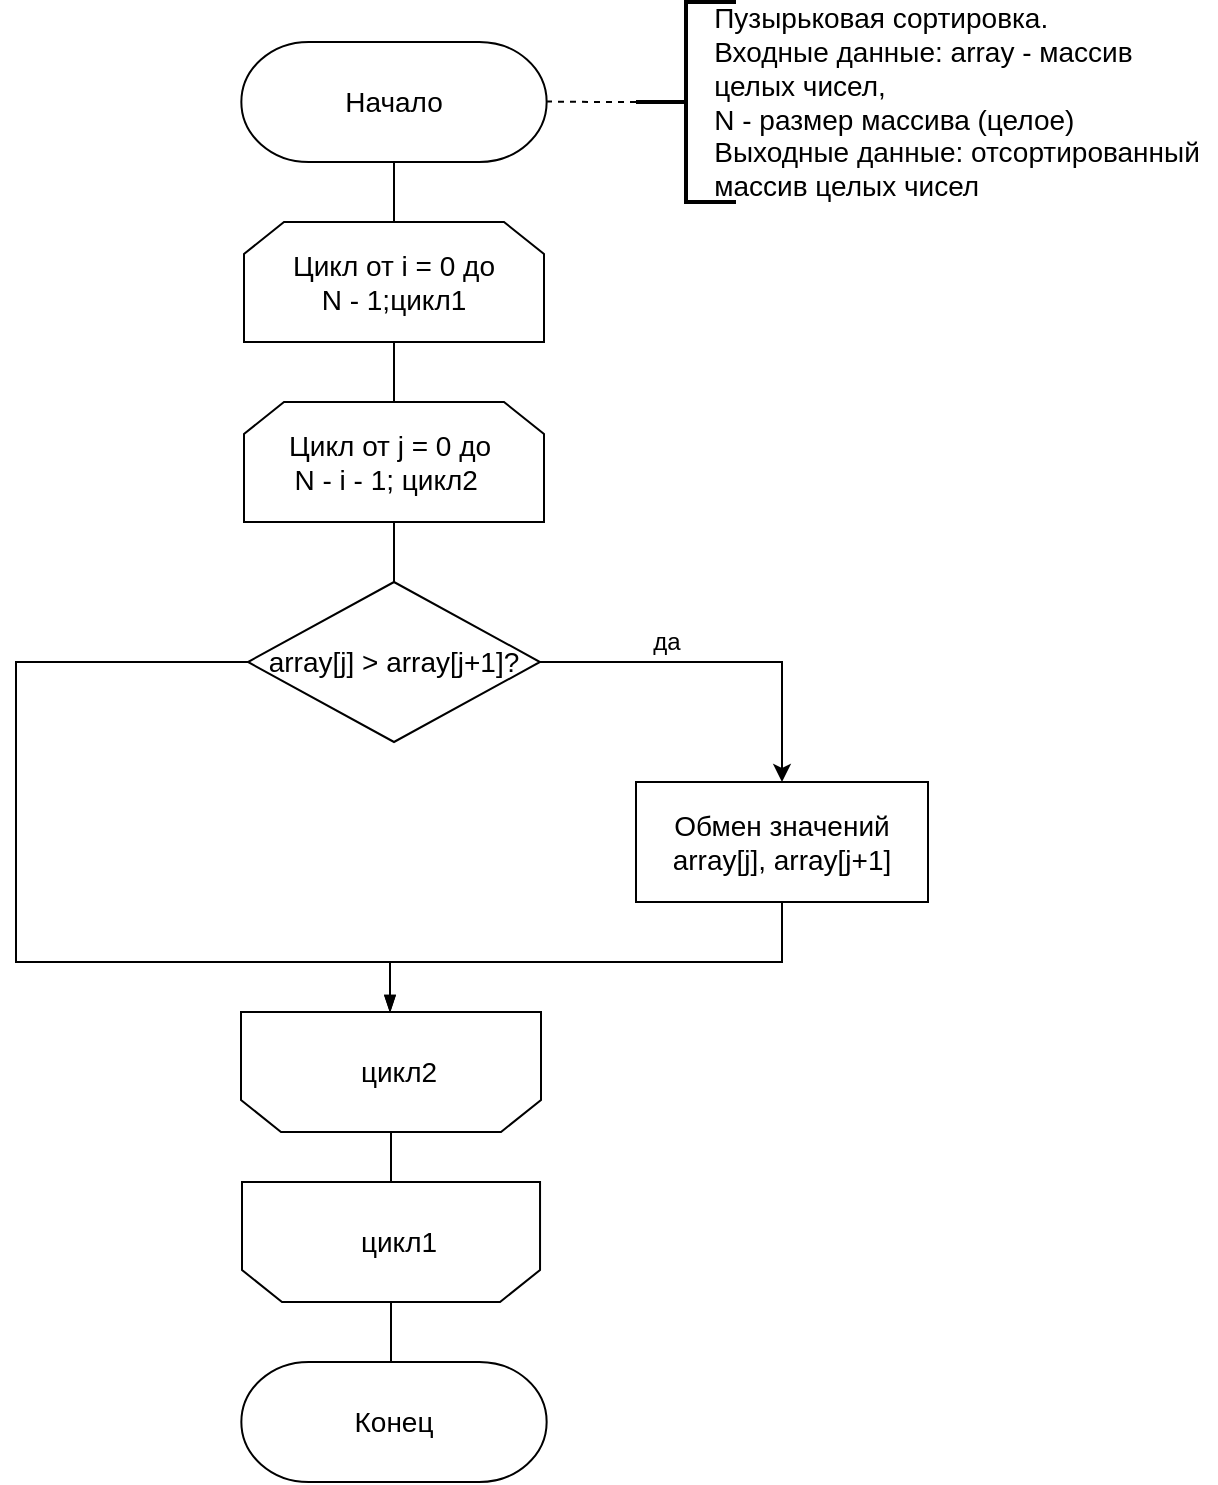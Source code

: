 <mxfile version="14.9.6" type="device" pages="3"><diagram id="3f9QwwSYPs1zI0FzCwdm" name="Пузырек"><mxGraphModel dx="1024" dy="592" grid="1" gridSize="10" guides="1" tooltips="1" connect="1" arrows="1" fold="1" page="1" pageScale="1" pageWidth="827" pageHeight="1169" math="0" shadow="0"><root><mxCell id="0"/><mxCell id="1" parent="0"/><mxCell id="-dgAbzvQt4ULnvK_2v5Q-36" style="edgeStyle=orthogonalEdgeStyle;rounded=0;orthogonalLoop=1;jettySize=auto;html=1;entryX=0.5;entryY=0;entryDx=0;entryDy=0;endArrow=none;endFill=0;" parent="1" source="-dgAbzvQt4ULnvK_2v5Q-1" target="-dgAbzvQt4ULnvK_2v5Q-3" edge="1"><mxGeometry relative="1" as="geometry"/></mxCell><mxCell id="-dgAbzvQt4ULnvK_2v5Q-1" value="&lt;span style=&quot;font-size: 14px&quot;&gt;Начало&lt;/span&gt;" style="strokeWidth=1;html=1;shape=stencil(xVVNb4MwDP01HJmAaFV7nFh37GWTdnapC1FDgpysH/9+gYBaSukgl0kc8Hvwnu3YSsBSXUCFQRJJKDFg70GSfCGVXIJRZAPLFA5eRC48uXC1dCHoCjPjsCMQh61Ax2hD6oAnvjOtApcFEjc1y9ZB9Ga/qR+WZkpKK8KV1D3mhrdiwKX9Nzo7sejl1dlc2thFlXUo0SD10GtxGwcEyYe3UzzN6dPDqV9R5/uX0/d8p9jPae3TvfjeLJ7YwY1HYQ/slquJB+Zl16nPr86rmQO7ydWN2LHUImMLyNItZIec1I/cPUyygnq5B0RHl+qI1+zZ3Xw/q79TEFzeKCyW8xWAMvtC3eC3k06Xfk7nEM5ch6QM1G3o6QugHEOrE+4F5D1KnxCrG7g9+8fpLjwqvuvZNIl/LNnnjDOhND7ZBIsP5qxBR4aTpXtF+GRq91wIdzuNLcRAoEHdXdkAvw==);whiteSpace=wrap;" parent="1" vertex="1"><mxGeometry x="279" y="70" width="220" height="60" as="geometry"/></mxCell><mxCell id="-dgAbzvQt4ULnvK_2v5Q-35" style="edgeStyle=orthogonalEdgeStyle;rounded=0;orthogonalLoop=1;jettySize=auto;html=1;entryX=0.5;entryY=0;entryDx=0;entryDy=0;endArrow=none;endFill=0;" parent="1" source="-dgAbzvQt4ULnvK_2v5Q-3" target="-dgAbzvQt4ULnvK_2v5Q-7" edge="1"><mxGeometry relative="1" as="geometry"/></mxCell><mxCell id="-dgAbzvQt4ULnvK_2v5Q-3" value="&lt;font style=&quot;font-size: 14px&quot;&gt;Цикл от i = 0 до &lt;br&gt;N - 1;цикл1&lt;/font&gt;" style="shape=loopLimit;whiteSpace=wrap;html=1;" parent="1" vertex="1"><mxGeometry x="314" y="160" width="150" height="60" as="geometry"/></mxCell><mxCell id="-dgAbzvQt4ULnvK_2v5Q-29" style="edgeStyle=orthogonalEdgeStyle;rounded=0;orthogonalLoop=1;jettySize=auto;html=1;exitX=0.5;exitY=1;exitDx=0;exitDy=0;entryX=0.5;entryY=1;entryDx=0;entryDy=0;endArrow=blockThin;endFill=1;" parent="1" source="-dgAbzvQt4ULnvK_2v5Q-4" target="-dgAbzvQt4ULnvK_2v5Q-11" edge="1"><mxGeometry relative="1" as="geometry"><Array as="points"><mxPoint x="583" y="530"/><mxPoint x="387" y="530"/><mxPoint x="387" y="555"/></Array></mxGeometry></mxCell><mxCell id="-dgAbzvQt4ULnvK_2v5Q-4" value="&lt;font style=&quot;font-size: 14px&quot;&gt;Обмен значений&lt;br&gt;array[j], array[j+1]&lt;/font&gt;" style="rounded=0;whiteSpace=wrap;html=1;" parent="1" vertex="1"><mxGeometry x="510" y="440" width="146" height="60" as="geometry"/></mxCell><mxCell id="-dgAbzvQt4ULnvK_2v5Q-37" style="edgeStyle=orthogonalEdgeStyle;rounded=0;orthogonalLoop=1;jettySize=auto;html=1;exitX=0;exitY=0.5;exitDx=0;exitDy=0;exitPerimeter=0;entryX=1;entryY=0.5;entryDx=0;entryDy=0;entryPerimeter=0;endArrow=none;endFill=0;dashed=1;" parent="1" source="-dgAbzvQt4ULnvK_2v5Q-5" target="-dgAbzvQt4ULnvK_2v5Q-1" edge="1"><mxGeometry relative="1" as="geometry"/></mxCell><mxCell id="-dgAbzvQt4ULnvK_2v5Q-39" value="" style="edgeStyle=orthogonalEdgeStyle;rounded=0;orthogonalLoop=1;jettySize=auto;html=1;dashed=1;endArrow=none;endFill=0;entryX=0.848;entryY=0.496;entryDx=0;entryDy=0;entryPerimeter=0;" parent="1" source="-dgAbzvQt4ULnvK_2v5Q-5" target="-dgAbzvQt4ULnvK_2v5Q-1" edge="1"><mxGeometry relative="1" as="geometry"/></mxCell><mxCell id="-dgAbzvQt4ULnvK_2v5Q-5" value="" style="strokeWidth=2;html=1;shape=mxgraph.flowchart.annotation_2;align=left;labelPosition=right;pointerEvents=1;" parent="1" vertex="1"><mxGeometry x="510" y="50" width="50" height="100" as="geometry"/></mxCell><mxCell id="-dgAbzvQt4ULnvK_2v5Q-6" value="&lt;div style=&quot;text-align: left&quot;&gt;&lt;span style=&quot;font-size: 14px&quot;&gt;Пузырьковая сортировка.&lt;/span&gt;&lt;/div&gt;&lt;font style=&quot;font-size: 14px&quot;&gt;&lt;div style=&quot;text-align: left&quot;&gt;&lt;span&gt;Входные данные: array - массив&lt;/span&gt;&lt;/div&gt;&lt;div style=&quot;text-align: left&quot;&gt;&lt;span&gt;целых чисел,&lt;/span&gt;&lt;/div&gt;&lt;div style=&quot;text-align: left&quot;&gt;&lt;span&gt;N - размер массива (целое)&lt;/span&gt;&lt;/div&gt;&lt;div style=&quot;text-align: left&quot;&gt;&lt;span&gt;Выходные данные: отсортированный&lt;/span&gt;&lt;/div&gt;&lt;div style=&quot;text-align: left&quot;&gt;&lt;span&gt;массив целых чисел&lt;/span&gt;&lt;/div&gt;&lt;/font&gt;" style="text;html=1;align=center;verticalAlign=middle;resizable=0;points=[];autosize=1;strokeColor=none;" parent="1" vertex="1"><mxGeometry x="540" y="55" width="260" height="90" as="geometry"/></mxCell><mxCell id="-dgAbzvQt4ULnvK_2v5Q-7" value="&lt;span style=&quot;font-size: 14px&quot;&gt;Цикл от j = 0 до&amp;nbsp;&lt;br&gt;N - i - 1; цикл2&amp;nbsp;&amp;nbsp;&lt;/span&gt;" style="shape=loopLimit;whiteSpace=wrap;html=1;" parent="1" vertex="1"><mxGeometry x="314" y="250" width="150" height="60" as="geometry"/></mxCell><mxCell id="-dgAbzvQt4ULnvK_2v5Q-9" style="edgeStyle=orthogonalEdgeStyle;rounded=0;orthogonalLoop=1;jettySize=auto;html=1;entryX=0.5;entryY=0;entryDx=0;entryDy=0;" parent="1" source="-dgAbzvQt4ULnvK_2v5Q-8" target="-dgAbzvQt4ULnvK_2v5Q-4" edge="1"><mxGeometry relative="1" as="geometry"/></mxCell><mxCell id="-dgAbzvQt4ULnvK_2v5Q-28" style="edgeStyle=orthogonalEdgeStyle;rounded=0;orthogonalLoop=1;jettySize=auto;html=1;exitX=0.5;exitY=0;exitDx=0;exitDy=0;exitPerimeter=0;entryX=0.5;entryY=1;entryDx=0;entryDy=0;endArrow=none;endFill=0;" parent="1" source="-dgAbzvQt4ULnvK_2v5Q-8" target="-dgAbzvQt4ULnvK_2v5Q-7" edge="1"><mxGeometry relative="1" as="geometry"/></mxCell><mxCell id="-dgAbzvQt4ULnvK_2v5Q-32" style="edgeStyle=orthogonalEdgeStyle;rounded=0;orthogonalLoop=1;jettySize=auto;html=1;exitX=0;exitY=0.5;exitDx=0;exitDy=0;exitPerimeter=0;entryX=0.5;entryY=1;entryDx=0;entryDy=0;endArrow=blockThin;endFill=1;" parent="1" source="-dgAbzvQt4ULnvK_2v5Q-8" target="-dgAbzvQt4ULnvK_2v5Q-11" edge="1"><mxGeometry relative="1" as="geometry"><Array as="points"><mxPoint x="200" y="380"/><mxPoint x="200" y="530"/><mxPoint x="387" y="530"/><mxPoint x="387" y="555"/></Array></mxGeometry></mxCell><mxCell id="-dgAbzvQt4ULnvK_2v5Q-8" value="&lt;font style=&quot;font-size: 14px&quot;&gt;array[j] &amp;gt; array[j+1]?&lt;/font&gt;" style="strokeWidth=1;html=1;shape=mxgraph.flowchart.decision;whiteSpace=wrap;" parent="1" vertex="1"><mxGeometry x="316" y="340" width="146" height="80" as="geometry"/></mxCell><mxCell id="-dgAbzvQt4ULnvK_2v5Q-10" value="да&lt;br&gt;" style="text;html=1;align=center;verticalAlign=middle;resizable=0;points=[];autosize=1;strokeColor=none;" parent="1" vertex="1"><mxGeometry x="510" y="360" width="30" height="20" as="geometry"/></mxCell><mxCell id="-dgAbzvQt4ULnvK_2v5Q-13" value="" style="group" parent="1" vertex="1" connectable="0"><mxGeometry x="312.5" y="555" width="153" height="60" as="geometry"/></mxCell><mxCell id="-dgAbzvQt4ULnvK_2v5Q-11" value="" style="shape=loopLimit;whiteSpace=wrap;html=1;rotation=-180;" parent="-dgAbzvQt4ULnvK_2v5Q-13" vertex="1"><mxGeometry width="150" height="60" as="geometry"/></mxCell><mxCell id="-dgAbzvQt4ULnvK_2v5Q-12" value="&lt;span style=&quot;font-size: 14px&quot;&gt;цикл2&lt;/span&gt;" style="text;html=1;align=center;verticalAlign=middle;resizable=0;points=[];autosize=1;strokeColor=none;" parent="-dgAbzvQt4ULnvK_2v5Q-13" vertex="1"><mxGeometry x="53" y="20" width="50" height="20" as="geometry"/></mxCell><mxCell id="-dgAbzvQt4ULnvK_2v5Q-14" value="" style="group" parent="1" vertex="1" connectable="0"><mxGeometry x="313" y="640" width="152" height="60" as="geometry"/></mxCell><mxCell id="-dgAbzvQt4ULnvK_2v5Q-15" value="" style="shape=loopLimit;whiteSpace=wrap;html=1;rotation=-180;" parent="-dgAbzvQt4ULnvK_2v5Q-14" vertex="1"><mxGeometry width="149.02" height="60" as="geometry"/></mxCell><mxCell id="-dgAbzvQt4ULnvK_2v5Q-16" value="&lt;span style=&quot;font-size: 14px&quot;&gt;цикл1&lt;/span&gt;" style="text;html=1;align=center;verticalAlign=middle;resizable=0;points=[];autosize=1;strokeColor=none;" parent="-dgAbzvQt4ULnvK_2v5Q-14" vertex="1"><mxGeometry x="52.882" y="20" width="50" height="20" as="geometry"/></mxCell><mxCell id="-dgAbzvQt4ULnvK_2v5Q-24" style="edgeStyle=orthogonalEdgeStyle;rounded=0;orthogonalLoop=1;jettySize=auto;html=1;exitX=0.5;exitY=0;exitDx=0;exitDy=0;entryX=0.5;entryY=0;entryDx=0;entryDy=0;entryPerimeter=0;endArrow=none;endFill=0;" parent="1" source="-dgAbzvQt4ULnvK_2v5Q-15" edge="1"><mxGeometry relative="1" as="geometry"><mxPoint x="387.51" y="730" as="targetPoint"/></mxGeometry></mxCell><mxCell id="-dgAbzvQt4ULnvK_2v5Q-33" style="edgeStyle=orthogonalEdgeStyle;rounded=0;orthogonalLoop=1;jettySize=auto;html=1;exitX=0.5;exitY=1;exitDx=0;exitDy=0;entryX=0.5;entryY=0;entryDx=0;entryDy=0;endArrow=none;endFill=0;" parent="1" source="-dgAbzvQt4ULnvK_2v5Q-15" target="-dgAbzvQt4ULnvK_2v5Q-11" edge="1"><mxGeometry relative="1" as="geometry"/></mxCell><mxCell id="-dgAbzvQt4ULnvK_2v5Q-38" value="&lt;span style=&quot;font-size: 14px&quot;&gt;Конец&lt;/span&gt;" style="strokeWidth=1;html=1;shape=stencil(xVVNb4MwDP01HJmAaFV7nFh37GWTdnapC1FDgpysH/9+gYBaSukgl0kc8Hvwnu3YSsBSXUCFQRJJKDFg70GSfCGVXIJRZAPLFA5eRC48uXC1dCHoCjPjsCMQh61Ax2hD6oAnvjOtApcFEjc1y9ZB9Ga/qR+WZkpKK8KV1D3mhrdiwKX9Nzo7sejl1dlc2thFlXUo0SD10GtxGwcEyYe3UzzN6dPDqV9R5/uX0/d8p9jPae3TvfjeLJ7YwY1HYQ/slquJB+Zl16nPr86rmQO7ydWN2LHUImMLyNItZIec1I/cPUyygnq5B0RHl+qI1+zZ3Xw/q79TEFzeKCyW8xWAMvtC3eC3k06Xfk7nEM5ch6QM1G3o6QugHEOrE+4F5D1KnxCrG7g9+8fpLjwqvuvZNIl/LNnnjDOhND7ZBIsP5qxBR4aTpXtF+GRq91wIdzuNLcRAoEHdXdkAvw==);whiteSpace=wrap;" parent="1" vertex="1"><mxGeometry x="279" y="730" width="220" height="60" as="geometry"/></mxCell></root></mxGraphModel></diagram><diagram id="MazqlIZE_Ca53F0Nm9e_" name="Вставки"><mxGraphModel dx="1024" dy="592" grid="1" gridSize="10" guides="1" tooltips="1" connect="1" arrows="1" fold="1" page="1" pageScale="1" pageWidth="827" pageHeight="1169" math="0" shadow="0"><root><mxCell id="u4W8JW2jcw6BL1xKexpF-0"/><mxCell id="u4W8JW2jcw6BL1xKexpF-1" parent="u4W8JW2jcw6BL1xKexpF-0"/><mxCell id="GXJ46AXA96LiF7tt_NYG-1" style="edgeStyle=orthogonalEdgeStyle;rounded=0;orthogonalLoop=1;jettySize=auto;html=1;exitX=0.5;exitY=1;exitDx=0;exitDy=0;exitPerimeter=0;entryX=0.5;entryY=0;entryDx=0;entryDy=0;endArrow=none;endFill=0;" parent="u4W8JW2jcw6BL1xKexpF-1" source="escH1NnZ0z8jq-1vhIXF-0" target="GXJ46AXA96LiF7tt_NYG-0" edge="1"><mxGeometry relative="1" as="geometry"/></mxCell><mxCell id="escH1NnZ0z8jq-1vhIXF-0" value="&lt;span style=&quot;font-size: 14px&quot;&gt;Начало&lt;/span&gt;" style="strokeWidth=1;html=1;shape=stencil(xVVNb4MwDP01HJmAaFV7nFh37GWTdnapC1FDgpysH/9+gYBaSukgl0kc8Hvwnu3YSsBSXUCFQRJJKDFg70GSfCGVXIJRZAPLFA5eRC48uXC1dCHoCjPjsCMQh61Ax2hD6oAnvjOtApcFEjc1y9ZB9Ga/qR+WZkpKK8KV1D3mhrdiwKX9Nzo7sejl1dlc2thFlXUo0SD10GtxGwcEyYe3UzzN6dPDqV9R5/uX0/d8p9jPae3TvfjeLJ7YwY1HYQ/slquJB+Zl16nPr86rmQO7ydWN2LHUImMLyNItZIec1I/cPUyygnq5B0RHl+qI1+zZ3Xw/q79TEFzeKCyW8xWAMvtC3eC3k06Xfk7nEM5ch6QM1G3o6QugHEOrE+4F5D1KnxCrG7g9+8fpLjwqvuvZNIl/LNnnjDOhND7ZBIsP5qxBR4aTpXtF+GRq91wIdzuNLcRAoEHdXdkAvw==);whiteSpace=wrap;" parent="u4W8JW2jcw6BL1xKexpF-1" vertex="1"><mxGeometry x="279" y="70" width="211" height="60" as="geometry"/></mxCell><mxCell id="escH1NnZ0z8jq-1vhIXF-1" value="" style="edgeStyle=orthogonalEdgeStyle;rounded=0;orthogonalLoop=1;jettySize=auto;html=1;dashed=1;endArrow=none;endFill=0;entryX=0.848;entryY=0.496;entryDx=0;entryDy=0;entryPerimeter=0;" parent="u4W8JW2jcw6BL1xKexpF-1" target="escH1NnZ0z8jq-1vhIXF-0" edge="1"><mxGeometry relative="1" as="geometry"><mxPoint x="510" y="100.0" as="sourcePoint"/></mxGeometry></mxCell><mxCell id="escH1NnZ0z8jq-1vhIXF-2" value="&lt;div style=&quot;text-align: left&quot;&gt;&lt;span style=&quot;font-size: 14px&quot;&gt;Сортировка простыми вставками.&lt;/span&gt;&lt;/div&gt;&lt;font style=&quot;font-size: 14px&quot;&gt;&lt;div style=&quot;text-align: left&quot;&gt;&lt;span&gt;Входные данные: array - массив&lt;/span&gt;&lt;/div&gt;&lt;div style=&quot;text-align: left&quot;&gt;&lt;span&gt;целых чисел,&lt;/span&gt;&lt;/div&gt;&lt;div style=&quot;text-align: left&quot;&gt;&lt;span&gt;N - размер массива (целое)&lt;/span&gt;&lt;/div&gt;&lt;div style=&quot;text-align: left&quot;&gt;&lt;span&gt;Выходные данные: отсортированный&lt;/span&gt;&lt;/div&gt;&lt;div style=&quot;text-align: left&quot;&gt;&lt;span&gt;массив целых чисел&lt;/span&gt;&lt;/div&gt;&lt;/font&gt;" style="text;html=1;align=center;verticalAlign=middle;resizable=0;points=[];autosize=1;strokeColor=none;" parent="u4W8JW2jcw6BL1xKexpF-1" vertex="1"><mxGeometry x="540" y="55" width="260" height="90" as="geometry"/></mxCell><mxCell id="K2yse5BL2X8jRYvxI6nf-0" value="" style="strokeWidth=2;html=1;shape=mxgraph.flowchart.annotation_2;align=left;labelPosition=right;pointerEvents=1;" parent="u4W8JW2jcw6BL1xKexpF-1" vertex="1"><mxGeometry x="510" y="50" width="50" height="100" as="geometry"/></mxCell><mxCell id="Azb66aeJA8d8vzKg7FQl-8" style="edgeStyle=orthogonalEdgeStyle;rounded=0;orthogonalLoop=1;jettySize=auto;html=1;exitX=0.5;exitY=1;exitDx=0;exitDy=0;entryX=0.5;entryY=0;entryDx=0;entryDy=0;endArrow=none;endFill=0;" parent="u4W8JW2jcw6BL1xKexpF-1" source="GXJ46AXA96LiF7tt_NYG-0" target="3IMk8cEELTKe3vllj24T-0" edge="1"><mxGeometry relative="1" as="geometry"/></mxCell><mxCell id="GXJ46AXA96LiF7tt_NYG-0" value="&lt;font style=&quot;font-size: 14px&quot;&gt;Цикл от i = 1 до &lt;br&gt;N - 1; цикл1&lt;/font&gt;" style="shape=loopLimit;whiteSpace=wrap;html=1;" parent="u4W8JW2jcw6BL1xKexpF-1" vertex="1"><mxGeometry x="314" y="160" width="146" height="60" as="geometry"/></mxCell><mxCell id="esK_fhXN_T0fIrZUu6RA-1" style="edgeStyle=orthogonalEdgeStyle;rounded=0;orthogonalLoop=1;jettySize=auto;html=1;exitX=0.5;exitY=1;exitDx=0;exitDy=0;entryX=0.5;entryY=0;entryDx=0;entryDy=0;endArrow=none;endFill=0;" parent="u4W8JW2jcw6BL1xKexpF-1" source="3IMk8cEELTKe3vllj24T-0" target="esK_fhXN_T0fIrZUu6RA-0" edge="1"><mxGeometry relative="1" as="geometry"/></mxCell><mxCell id="3IMk8cEELTKe3vllj24T-0" value="&lt;span style=&quot;font-size: 14px&quot;&gt;&amp;nbsp;Присвоить select_item значение array[i]&lt;/span&gt;" style="rounded=0;whiteSpace=wrap;html=1;" parent="u4W8JW2jcw6BL1xKexpF-1" vertex="1"><mxGeometry x="314" y="250" width="146" height="60" as="geometry"/></mxCell><mxCell id="Azb66aeJA8d8vzKg7FQl-14" style="edgeStyle=orthogonalEdgeStyle;rounded=0;orthogonalLoop=1;jettySize=auto;html=1;exitX=0;exitY=0.5;exitDx=0;exitDy=0;exitPerimeter=0;entryX=0.5;entryY=0;entryDx=0;entryDy=0;endArrow=blockThin;endFill=1;" parent="u4W8JW2jcw6BL1xKexpF-1" source="Azb66aeJA8d8vzKg7FQl-0" target="Azb66aeJA8d8vzKg7FQl-13" edge="1"><mxGeometry relative="1" as="geometry"><Array as="points"><mxPoint x="240" y="470"/><mxPoint x="240" y="740"/><mxPoint x="389" y="740"/></Array></mxGeometry></mxCell><mxCell id="esK_fhXN_T0fIrZUu6RA-3" style="edgeStyle=orthogonalEdgeStyle;rounded=0;orthogonalLoop=1;jettySize=auto;html=1;exitX=0.5;exitY=1;exitDx=0;exitDy=0;exitPerimeter=0;entryX=0.5;entryY=0;entryDx=0;entryDy=0;endArrow=none;endFill=0;" parent="u4W8JW2jcw6BL1xKexpF-1" source="Azb66aeJA8d8vzKg7FQl-0" target="Azb66aeJA8d8vzKg7FQl-9" edge="1"><mxGeometry relative="1" as="geometry"/></mxCell><mxCell id="Azb66aeJA8d8vzKg7FQl-0" value="&lt;span style=&quot;font-size: 14px&quot;&gt;j &amp;gt;= 0 и &lt;br&gt;select_item &amp;lt; &lt;br&gt;array[j]?&lt;/span&gt;" style="strokeWidth=1;html=1;shape=mxgraph.flowchart.decision;whiteSpace=wrap;" parent="u4W8JW2jcw6BL1xKexpF-1" vertex="1"><mxGeometry x="316" y="430" width="146" height="80" as="geometry"/></mxCell><mxCell id="Azb66aeJA8d8vzKg7FQl-4" style="edgeStyle=orthogonalEdgeStyle;rounded=0;orthogonalLoop=1;jettySize=auto;html=1;exitX=0.5;exitY=1;exitDx=0;exitDy=0;entryX=0.5;entryY=0;entryDx=0;entryDy=0;endArrow=none;endFill=0;" parent="u4W8JW2jcw6BL1xKexpF-1" edge="1"><mxGeometry relative="1" as="geometry"><mxPoint x="389" y="600" as="sourcePoint"/><mxPoint x="389" y="630" as="targetPoint"/></mxGeometry></mxCell><mxCell id="Azb66aeJA8d8vzKg7FQl-6" value="&amp;nbsp;да" style="text;html=1;align=center;verticalAlign=middle;resizable=0;points=[];autosize=1;strokeColor=none;" parent="u4W8JW2jcw6BL1xKexpF-1" vertex="1"><mxGeometry x="399" y="510" width="30" height="20" as="geometry"/></mxCell><mxCell id="Azb66aeJA8d8vzKg7FQl-9" value="&lt;span style=&quot;font-size: 14px&quot;&gt;Присвоить array[j+1] значение array[j]&lt;/span&gt;" style="rounded=0;whiteSpace=wrap;html=1;" parent="u4W8JW2jcw6BL1xKexpF-1" vertex="1"><mxGeometry x="316" y="540" width="146" height="60" as="geometry"/></mxCell><mxCell id="Azb66aeJA8d8vzKg7FQl-12" style="edgeStyle=orthogonalEdgeStyle;rounded=0;orthogonalLoop=1;jettySize=auto;html=1;exitX=0.5;exitY=1;exitDx=0;exitDy=0;endArrow=blockThin;endFill=1;" parent="u4W8JW2jcw6BL1xKexpF-1" source="Azb66aeJA8d8vzKg7FQl-11" edge="1"><mxGeometry relative="1" as="geometry"><mxPoint x="389" y="430" as="targetPoint"/><Array as="points"><mxPoint x="389" y="720"/><mxPoint x="520" y="720"/><mxPoint x="520" y="410"/><mxPoint x="389" y="410"/></Array></mxGeometry></mxCell><mxCell id="Azb66aeJA8d8vzKg7FQl-11" value="&lt;span style=&quot;font-size: 14px&quot;&gt;Декремент j&lt;/span&gt;" style="rounded=0;whiteSpace=wrap;html=1;" parent="u4W8JW2jcw6BL1xKexpF-1" vertex="1"><mxGeometry x="316" y="630" width="146" height="60" as="geometry"/></mxCell><mxCell id="Azb66aeJA8d8vzKg7FQl-18" style="edgeStyle=orthogonalEdgeStyle;rounded=0;orthogonalLoop=1;jettySize=auto;html=1;exitX=0.5;exitY=1;exitDx=0;exitDy=0;entryX=0.5;entryY=1;entryDx=0;entryDy=0;endArrow=none;endFill=0;" parent="u4W8JW2jcw6BL1xKexpF-1" source="Azb66aeJA8d8vzKg7FQl-13" target="Azb66aeJA8d8vzKg7FQl-15" edge="1"><mxGeometry relative="1" as="geometry"/></mxCell><mxCell id="Azb66aeJA8d8vzKg7FQl-13" value="&lt;span style=&quot;font-size: 14px&quot;&gt;Присвоить array[j+1] значение select_item&lt;/span&gt;" style="rounded=0;whiteSpace=wrap;html=1;" parent="u4W8JW2jcw6BL1xKexpF-1" vertex="1"><mxGeometry x="316" y="770" width="146" height="60" as="geometry"/></mxCell><mxCell id="Azb66aeJA8d8vzKg7FQl-17" value="" style="group" parent="u4W8JW2jcw6BL1xKexpF-1" vertex="1" connectable="0"><mxGeometry x="316" y="860" width="146" height="60" as="geometry"/></mxCell><mxCell id="Azb66aeJA8d8vzKg7FQl-15" value="" style="shape=loopLimit;whiteSpace=wrap;html=1;rotation=-180;" parent="Azb66aeJA8d8vzKg7FQl-17" vertex="1"><mxGeometry width="146" height="60" as="geometry"/></mxCell><mxCell id="Azb66aeJA8d8vzKg7FQl-16" value="&lt;span style=&quot;font-size: 14px ; background-color: rgb(255 , 255 , 255)&quot;&gt;цикл1&lt;/span&gt;" style="text;html=1;align=center;verticalAlign=middle;resizable=0;points=[];autosize=1;strokeColor=none;" parent="Azb66aeJA8d8vzKg7FQl-17" vertex="1"><mxGeometry x="48" y="20" width="50" height="20" as="geometry"/></mxCell><mxCell id="Azb66aeJA8d8vzKg7FQl-20" style="edgeStyle=orthogonalEdgeStyle;rounded=0;orthogonalLoop=1;jettySize=auto;html=1;exitX=0.5;exitY=0;exitDx=0;exitDy=0;exitPerimeter=0;entryX=0.5;entryY=0;entryDx=0;entryDy=0;endArrow=none;endFill=0;" parent="u4W8JW2jcw6BL1xKexpF-1" source="Azb66aeJA8d8vzKg7FQl-19" target="Azb66aeJA8d8vzKg7FQl-15" edge="1"><mxGeometry relative="1" as="geometry"/></mxCell><mxCell id="Azb66aeJA8d8vzKg7FQl-19" value="&lt;span style=&quot;font-size: 14px&quot;&gt;Конец&lt;/span&gt;" style="strokeWidth=1;html=1;shape=stencil(xVVNb4MwDP01HJmAaFV7nFh37GWTdnapC1FDgpysH/9+gYBaSukgl0kc8Hvwnu3YSsBSXUCFQRJJKDFg70GSfCGVXIJRZAPLFA5eRC48uXC1dCHoCjPjsCMQh61Ax2hD6oAnvjOtApcFEjc1y9ZB9Ga/qR+WZkpKK8KV1D3mhrdiwKX9Nzo7sejl1dlc2thFlXUo0SD10GtxGwcEyYe3UzzN6dPDqV9R5/uX0/d8p9jPae3TvfjeLJ7YwY1HYQ/slquJB+Zl16nPr86rmQO7ydWN2LHUImMLyNItZIec1I/cPUyygnq5B0RHl+qI1+zZ3Xw/q79TEFzeKCyW8xWAMvtC3eC3k06Xfk7nEM5ch6QM1G3o6QugHEOrE+4F5D1KnxCrG7g9+8fpLjwqvuvZNIl/LNnnjDOhND7ZBIsP5qxBR4aTpXtF+GRq91wIdzuNLcRAoEHdXdkAvw==);whiteSpace=wrap;" parent="u4W8JW2jcw6BL1xKexpF-1" vertex="1"><mxGeometry x="283.5" y="950" width="211" height="60" as="geometry"/></mxCell><mxCell id="esK_fhXN_T0fIrZUu6RA-2" style="edgeStyle=orthogonalEdgeStyle;rounded=0;orthogonalLoop=1;jettySize=auto;html=1;exitX=0.5;exitY=1;exitDx=0;exitDy=0;entryX=0.5;entryY=0;entryDx=0;entryDy=0;entryPerimeter=0;endArrow=none;endFill=0;" parent="u4W8JW2jcw6BL1xKexpF-1" source="esK_fhXN_T0fIrZUu6RA-0" target="Azb66aeJA8d8vzKg7FQl-0" edge="1"><mxGeometry relative="1" as="geometry"/></mxCell><mxCell id="esK_fhXN_T0fIrZUu6RA-0" value="&lt;span style=&quot;font-size: 14px&quot;&gt;Присвоить j значение i - 1&lt;/span&gt;" style="rounded=0;whiteSpace=wrap;html=1;" parent="u4W8JW2jcw6BL1xKexpF-1" vertex="1"><mxGeometry x="316" y="330" width="146" height="60" as="geometry"/></mxCell></root></mxGraphModel></diagram><diagram id="tLtt_ifOD3I1Y4SzoygK" name="Шелл"><mxGraphModel dx="1024" dy="592" grid="1" gridSize="10" guides="1" tooltips="1" connect="1" arrows="1" fold="1" page="1" pageScale="1" pageWidth="827" pageHeight="1169" math="0" shadow="0"><root><mxCell id="Z0LjklbWi-RaVmXzwE2c-0"/><mxCell id="Z0LjklbWi-RaVmXzwE2c-1" parent="Z0LjklbWi-RaVmXzwE2c-0"/><mxCell id="fJNbpkj1mjjdAWqwB18C-0" value="&lt;span style=&quot;font-size: 14px&quot;&gt;Начало&lt;/span&gt;" style="strokeWidth=1;html=1;shape=stencil(xVVNb4MwDP01HJmAaFV7nFh37GWTdnapC1FDgpysH/9+gYBaSukgl0kc8Hvwnu3YSsBSXUCFQRJJKDFg70GSfCGVXIJRZAPLFA5eRC48uXC1dCHoCjPjsCMQh61Ax2hD6oAnvjOtApcFEjc1y9ZB9Ga/qR+WZkpKK8KV1D3mhrdiwKX9Nzo7sejl1dlc2thFlXUo0SD10GtxGwcEyYe3UzzN6dPDqV9R5/uX0/d8p9jPae3TvfjeLJ7YwY1HYQ/slquJB+Zl16nPr86rmQO7ydWN2LHUImMLyNItZIec1I/cPUyygnq5B0RHl+qI1+zZ3Xw/q79TEFzeKCyW8xWAMvtC3eC3k06Xfk7nEM5ch6QM1G3o6QugHEOrE+4F5D1KnxCrG7g9+8fpLjwqvuvZNIl/LNnnjDOhND7ZBIsP5qxBR4aTpXtF+GRq91wIdzuNLcRAoEHdXdkAvw==);whiteSpace=wrap;" parent="Z0LjklbWi-RaVmXzwE2c-1" vertex="1"><mxGeometry x="251.683" y="79.333" width="203.967" height="58" as="geometry"/></mxCell><mxCell id="fJNbpkj1mjjdAWqwB18C-1" value="" style="edgeStyle=orthogonalEdgeStyle;rounded=0;orthogonalLoop=1;jettySize=auto;html=1;dashed=1;endArrow=none;endFill=0;entryX=0.848;entryY=0.496;entryDx=0;entryDy=0;entryPerimeter=0;" parent="Z0LjklbWi-RaVmXzwE2c-1" target="fJNbpkj1mjjdAWqwB18C-0" edge="1"><mxGeometry x="170" y="60" as="geometry"><mxPoint x="469.667" y="108.333" as="sourcePoint"/></mxGeometry></mxCell><mxCell id="fJNbpkj1mjjdAWqwB18C-2" value="&lt;div style=&quot;text-align: left&quot;&gt;&lt;span style=&quot;font-size: 14px&quot;&gt;Сортировка методом Шелла.&lt;/span&gt;&lt;/div&gt;&lt;font style=&quot;font-size: 14px&quot;&gt;&lt;div style=&quot;text-align: left&quot;&gt;&lt;span&gt;Входные данные: array - массив&lt;/span&gt;&lt;/div&gt;&lt;div style=&quot;text-align: left&quot;&gt;&lt;span&gt;целых чисел,&lt;/span&gt;&lt;/div&gt;&lt;div style=&quot;text-align: left&quot;&gt;&lt;span&gt;N - размер массива (целое)&lt;/span&gt;&lt;/div&gt;&lt;div style=&quot;text-align: left&quot;&gt;&lt;span&gt;Выходные данные: отсортированный&lt;/span&gt;&lt;/div&gt;&lt;div style=&quot;text-align: left&quot;&gt;&lt;span&gt;массив целых чисел&lt;/span&gt;&lt;/div&gt;&lt;/font&gt;" style="text;html=1;align=center;verticalAlign=middle;resizable=0;points=[];autosize=1;strokeColor=none;" parent="Z0LjklbWi-RaVmXzwE2c-1" vertex="1"><mxGeometry x="498.667" y="64.833" width="260" height="90" as="geometry"/></mxCell><mxCell id="fJNbpkj1mjjdAWqwB18C-3" value="" style="strokeWidth=2;html=1;shape=mxgraph.flowchart.annotation_2;align=left;labelPosition=right;pointerEvents=1;" parent="Z0LjklbWi-RaVmXzwE2c-1" vertex="1"><mxGeometry x="469.667" y="60" width="48.333" height="96.667" as="geometry"/></mxCell><mxCell id="fJNbpkj1mjjdAWqwB18C-4" value="&lt;font style=&quot;font-size: 14px&quot;&gt;Цикл от i = 0 до &lt;br&gt;N - dist; цикл1&lt;/font&gt;" style="shape=loopLimit;whiteSpace=wrap;html=1;" parent="Z0LjklbWi-RaVmXzwE2c-1" vertex="1"><mxGeometry x="437.667" y="370" width="141.133" height="58" as="geometry"/></mxCell><mxCell id="BPWZxYkQUCDc3p0bYcjF-2" style="edgeStyle=orthogonalEdgeStyle;rounded=0;orthogonalLoop=1;jettySize=auto;html=1;exitX=0.5;exitY=1;exitDx=0;exitDy=0;exitPerimeter=0;entryX=0.5;entryY=0;entryDx=0;entryDy=0;endArrow=blockThin;endFill=1;" parent="Z0LjklbWi-RaVmXzwE2c-1" source="fJNbpkj1mjjdAWqwB18C-5" target="fJNbpkj1mjjdAWqwB18C-4" edge="1"><mxGeometry x="170" y="60" as="geometry"/></mxCell><mxCell id="fJNbpkj1mjjdAWqwB18C-5" value="&lt;span style=&quot;font-size: 14px&quot;&gt;distance &amp;gt; 0?&lt;/span&gt;" style="strokeWidth=1;html=1;shape=mxgraph.flowchart.decision;whiteSpace=wrap;" parent="Z0LjklbWi-RaVmXzwE2c-1" vertex="1"><mxGeometry x="283.1" y="253.333" width="141.133" height="77.333" as="geometry"/></mxCell><mxCell id="es_mdkXsZWzCubEQtDeh-0" style="edgeStyle=orthogonalEdgeStyle;rounded=0;orthogonalLoop=1;jettySize=auto;html=1;exitX=0.5;exitY=1;exitDx=0;exitDy=0;entryX=0.5;entryY=0;entryDx=0;entryDy=0;entryPerimeter=0;endArrow=none;endFill=0;" parent="Z0LjklbWi-RaVmXzwE2c-1" source="kJdiSape-XwDtxvRt_fn-0" target="fJNbpkj1mjjdAWqwB18C-5" edge="1"><mxGeometry x="170" y="60" as="geometry"><Array as="points"><mxPoint x="353.667" y="224.333"/><mxPoint x="353.667" y="253.333"/><mxPoint x="347.867" y="253.333"/></Array></mxGeometry></mxCell><mxCell id="kJdiSape-XwDtxvRt_fn-0" value="&lt;span style=&quot;font-size: 14px&quot;&gt;Присвоить dist значение N // 2&lt;/span&gt;" style="rounded=0;whiteSpace=wrap;html=1;" parent="Z0LjklbWi-RaVmXzwE2c-1" vertex="1"><mxGeometry x="286" y="166.333" width="135.333" height="58" as="geometry"/></mxCell><mxCell id="kJdiSape-XwDtxvRt_fn-1" style="edgeStyle=orthogonalEdgeStyle;rounded=0;orthogonalLoop=1;jettySize=auto;html=1;exitX=0.5;exitY=1;exitDx=0;exitDy=0;exitPerimeter=0;entryX=0.5;entryY=0;entryDx=0;entryDy=0;endArrow=none;endFill=0;" parent="Z0LjklbWi-RaVmXzwE2c-1" source="fJNbpkj1mjjdAWqwB18C-0" target="kJdiSape-XwDtxvRt_fn-0" edge="1"><mxGeometry x="170" y="60" as="geometry"/></mxCell><mxCell id="bFMGGl3YzrYyBoKFaIZE-3" style="edgeStyle=orthogonalEdgeStyle;rounded=0;orthogonalLoop=1;jettySize=auto;html=1;exitX=0.5;exitY=0;exitDx=0;exitDy=0;entryX=0.5;entryY=1;entryDx=0;entryDy=0;endArrow=none;endFill=0;" parent="Z0LjklbWi-RaVmXzwE2c-1" source="es_mdkXsZWzCubEQtDeh-2" edge="1"><mxGeometry x="167" y="82" as="geometry"><mxPoint x="508.233" y="430.0" as="targetPoint"/></mxGeometry></mxCell><mxCell id="es_mdkXsZWzCubEQtDeh-2" value="&lt;span style=&quot;font-size: 14px&quot;&gt;Присвоить j &lt;br&gt;значение i&lt;/span&gt;" style="rounded=0;whiteSpace=wrap;html=1;" parent="Z0LjklbWi-RaVmXzwE2c-1" vertex="1"><mxGeometry x="437.667" y="440.003" width="141.133" height="58" as="geometry"/></mxCell><mxCell id="bFMGGl3YzrYyBoKFaIZE-2" style="edgeStyle=orthogonalEdgeStyle;rounded=0;orthogonalLoop=1;jettySize=auto;html=1;exitX=0.5;exitY=0;exitDx=0;exitDy=0;exitPerimeter=0;entryX=0.5;entryY=1;entryDx=0;entryDy=0;endArrow=none;endFill=0;" parent="Z0LjklbWi-RaVmXzwE2c-1" source="es_mdkXsZWzCubEQtDeh-3" target="es_mdkXsZWzCubEQtDeh-2" edge="1"><mxGeometry x="167" y="82" as="geometry"/></mxCell><mxCell id="es_mdkXsZWzCubEQtDeh-3" value="&lt;span style=&quot;font-size: 13px&quot;&gt;j &amp;gt;= 0 и array[j] &amp;gt; &lt;br&gt;array[j+dist]?&lt;/span&gt;" style="strokeWidth=1;html=1;shape=mxgraph.flowchart.decision;whiteSpace=wrap;" parent="Z0LjklbWi-RaVmXzwE2c-1" vertex="1"><mxGeometry x="437.667" y="528.997" width="141.133" height="77.333" as="geometry"/></mxCell><mxCell id="es_mdkXsZWzCubEQtDeh-4" value="&lt;font style=&quot;font-size: 14px&quot;&gt;Обмен значений&lt;br&gt;array[j+dist] и array[j]&lt;/font&gt;" style="rounded=0;whiteSpace=wrap;html=1;" parent="Z0LjklbWi-RaVmXzwE2c-1" vertex="1"><mxGeometry x="437.667" y="623.333" width="141.133" height="58" as="geometry"/></mxCell><mxCell id="bFMGGl3YzrYyBoKFaIZE-0" style="edgeStyle=orthogonalEdgeStyle;rounded=0;orthogonalLoop=1;jettySize=auto;html=1;exitX=0.5;exitY=1;exitDx=0;exitDy=0;exitPerimeter=0;entryX=0.5;entryY=0;entryDx=0;entryDy=0;endArrow=none;endFill=0;" parent="Z0LjklbWi-RaVmXzwE2c-1" source="es_mdkXsZWzCubEQtDeh-3" target="es_mdkXsZWzCubEQtDeh-4" edge="1"><mxGeometry x="167" y="82" as="geometry"/></mxCell><mxCell id="bFMGGl3YzrYyBoKFaIZE-4" style="edgeStyle=orthogonalEdgeStyle;rounded=0;orthogonalLoop=1;jettySize=auto;html=1;exitX=0.5;exitY=1;exitDx=0;exitDy=0;endArrow=blockThin;endFill=1;entryX=0.5;entryY=0;entryDx=0;entryDy=0;entryPerimeter=0;" parent="Z0LjklbWi-RaVmXzwE2c-1" source="es_mdkXsZWzCubEQtDeh-5" target="es_mdkXsZWzCubEQtDeh-3" edge="1"><mxGeometry x="167" y="82" as="geometry"><mxPoint x="508.233" y="517" as="targetPoint"/><Array as="points"><mxPoint x="508" y="778"/><mxPoint x="621" y="778"/><mxPoint x="621" y="512"/><mxPoint x="508" y="512"/></Array></mxGeometry></mxCell><mxCell id="es_mdkXsZWzCubEQtDeh-5" value="&lt;span style=&quot;font-size: 14px&quot;&gt;Декремент j&lt;/span&gt;" style="rounded=0;whiteSpace=wrap;html=1;" parent="Z0LjklbWi-RaVmXzwE2c-1" vertex="1"><mxGeometry x="437.667" y="700.667" width="141.133" height="58" as="geometry"/></mxCell><mxCell id="bFMGGl3YzrYyBoKFaIZE-1" style="edgeStyle=orthogonalEdgeStyle;rounded=0;orthogonalLoop=1;jettySize=auto;html=1;exitX=0.5;exitY=1;exitDx=0;exitDy=0;entryX=0.5;entryY=0;entryDx=0;entryDy=0;endArrow=none;endFill=0;" parent="Z0LjklbWi-RaVmXzwE2c-1" source="es_mdkXsZWzCubEQtDeh-4" target="es_mdkXsZWzCubEQtDeh-5" edge="1"><mxGeometry x="167" y="82" as="geometry"/></mxCell><mxCell id="bFMGGl3YzrYyBoKFaIZE-5" value="да" style="text;html=1;align=center;verticalAlign=middle;resizable=0;points=[];autosize=1;strokeColor=none;" parent="Z0LjklbWi-RaVmXzwE2c-1" vertex="1"><mxGeometry x="510.167" y="604" width="30" height="20" as="geometry"/></mxCell><mxCell id="bFMGGl3YzrYyBoKFaIZE-9" value="" style="group" parent="Z0LjklbWi-RaVmXzwE2c-1" vertex="1" connectable="0"><mxGeometry x="437.667" y="826.333" width="141.133" height="58" as="geometry"/></mxCell><mxCell id="bFMGGl3YzrYyBoKFaIZE-6" value="" style="shape=loopLimit;whiteSpace=wrap;html=1;rotation=-180;" parent="bFMGGl3YzrYyBoKFaIZE-9" vertex="1"><mxGeometry width="141.133" height="58" as="geometry"/></mxCell><mxCell id="bFMGGl3YzrYyBoKFaIZE-8" value="&lt;span style=&quot;font-size: 14px ; background-color: rgb(255 , 255 , 255)&quot;&gt;цикл1&lt;/span&gt;" style="text;html=1;align=center;verticalAlign=middle;resizable=0;points=[];autosize=1;strokeColor=none;" parent="bFMGGl3YzrYyBoKFaIZE-9" vertex="1"><mxGeometry x="47.567" y="19.5" width="50" height="20" as="geometry"/></mxCell><mxCell id="bFMGGl3YzrYyBoKFaIZE-7" style="edgeStyle=orthogonalEdgeStyle;rounded=0;orthogonalLoop=1;jettySize=auto;html=1;exitX=0;exitY=0.5;exitDx=0;exitDy=0;exitPerimeter=0;entryX=0.5;entryY=1;entryDx=0;entryDy=0;endArrow=blockThin;endFill=1;" parent="Z0LjklbWi-RaVmXzwE2c-1" source="es_mdkXsZWzCubEQtDeh-3" target="bFMGGl3YzrYyBoKFaIZE-6" edge="1"><mxGeometry x="167" y="82" as="geometry"><Array as="points"><mxPoint x="380" y="565"/><mxPoint x="380" y="797"/><mxPoint x="508" y="797"/></Array></mxGeometry></mxCell><mxCell id="bFMGGl3YzrYyBoKFaIZE-11" style="edgeStyle=orthogonalEdgeStyle;rounded=0;orthogonalLoop=1;jettySize=auto;html=1;exitX=0.5;exitY=0;exitDx=0;exitDy=0;entryX=0.5;entryY=0;entryDx=0;entryDy=0;endArrow=none;endFill=0;" parent="Z0LjklbWi-RaVmXzwE2c-1" source="bFMGGl3YzrYyBoKFaIZE-10" target="bFMGGl3YzrYyBoKFaIZE-6" edge="1"><mxGeometry x="167" y="82" as="geometry"/></mxCell><mxCell id="bFMGGl3YzrYyBoKFaIZE-12" style="edgeStyle=orthogonalEdgeStyle;rounded=0;orthogonalLoop=1;jettySize=auto;html=1;exitX=0.5;exitY=1;exitDx=0;exitDy=0;endArrow=blockThin;endFill=1;" parent="Z0LjklbWi-RaVmXzwE2c-1" source="bFMGGl3YzrYyBoKFaIZE-10" edge="1"><mxGeometry x="170" y="60" as="geometry"><mxPoint x="353.667" y="234.967" as="targetPoint"/><Array as="points"><mxPoint x="508" y="980"/><mxPoint x="663" y="980"/><mxPoint x="663" y="235"/></Array></mxGeometry></mxCell><mxCell id="bFMGGl3YzrYyBoKFaIZE-10" value="&lt;span style=&quot;font-size: 14px&quot;&gt;dist = dist // 2&lt;/span&gt;" style="rounded=0;whiteSpace=wrap;html=1;" parent="Z0LjklbWi-RaVmXzwE2c-1" vertex="1"><mxGeometry x="437.667" y="903.667" width="141.133" height="58" as="geometry"/></mxCell><mxCell id="bFMGGl3YzrYyBoKFaIZE-13" value="&lt;span style=&quot;font-size: 14px&quot;&gt;Конец&lt;/span&gt;" style="strokeWidth=1;html=1;shape=stencil(xVVNb4MwDP01HJmAaFV7nFh37GWTdnapC1FDgpysH/9+gYBaSukgl0kc8Hvwnu3YSsBSXUCFQRJJKDFg70GSfCGVXIJRZAPLFA5eRC48uXC1dCHoCjPjsCMQh61Ax2hD6oAnvjOtApcFEjc1y9ZB9Ga/qR+WZkpKK8KV1D3mhrdiwKX9Nzo7sejl1dlc2thFlXUo0SD10GtxGwcEyYe3UzzN6dPDqV9R5/uX0/d8p9jPae3TvfjeLJ7YwY1HYQ/slquJB+Zl16nPr86rmQO7ydWN2LHUImMLyNItZIec1I/cPUyygnq5B0RHl+qI1+zZ3Xw/q79TEFzeKCyW8xWAMvtC3eC3k06Xfk7nEM5ch6QM1G3o6QugHEOrE+4F5D1KnxCrG7g9+8fpLjwqvuvZNIl/LNnnjDOhND7ZBIsP5qxBR4aTpXtF+GRq91wIdzuNLcRAoEHdXdkAvw==);whiteSpace=wrap;" parent="Z0LjklbWi-RaVmXzwE2c-1" vertex="1"><mxGeometry x="246.367" y="988" width="203.967" height="58" as="geometry"/></mxCell><mxCell id="bFMGGl3YzrYyBoKFaIZE-14" style="edgeStyle=orthogonalEdgeStyle;rounded=0;orthogonalLoop=1;jettySize=auto;html=1;exitX=0;exitY=0.5;exitDx=0;exitDy=0;exitPerimeter=0;entryX=0.5;entryY=0;entryDx=0;entryDy=0;entryPerimeter=0;endArrow=blockThin;endFill=1;" parent="Z0LjklbWi-RaVmXzwE2c-1" source="fJNbpkj1mjjdAWqwB18C-5" target="bFMGGl3YzrYyBoKFaIZE-13" edge="1"><mxGeometry x="170" y="60" as="geometry"><Array as="points"><mxPoint x="170" y="292"/><mxPoint x="170" y="959"/><mxPoint x="348.833" y="959"/></Array></mxGeometry></mxCell><mxCell id="bFMGGl3YzrYyBoKFaIZE-20" value="да" style="text;html=1;align=center;verticalAlign=middle;resizable=0;points=[];autosize=1;strokeColor=none;" parent="Z0LjklbWi-RaVmXzwE2c-1" vertex="1"><mxGeometry x="424.23" y="330.667" width="30" height="20" as="geometry"/></mxCell></root></mxGraphModel></diagram></mxfile>